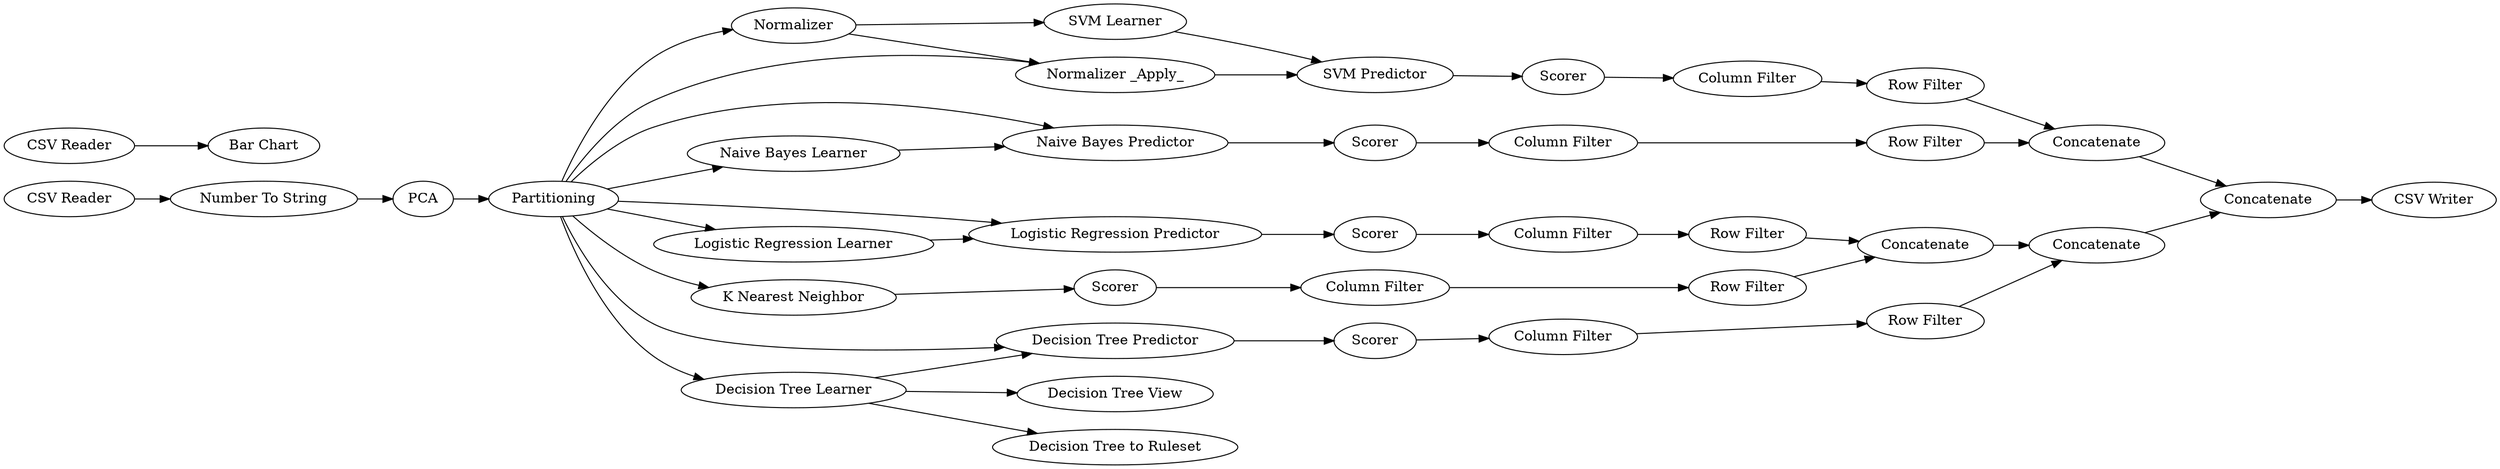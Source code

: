 digraph {
	6 -> 3
	21 -> 23
	41 -> 43
	8 -> 9
	31 -> 38
	13 -> 14
	6 -> 23
	25 -> 36
	39 -> 40
	34 -> 35
	21 -> 22
	37 -> 40
	40 -> 41
	6 -> 19
	38 -> 41
	6 -> 16
	11 -> 6
	21 -> 24
	18 -> 19
	3 -> 7
	1 -> 12
	29 -> 30
	26 -> 31
	35 -> 39
	14 -> 15
	17 -> 32
	36 -> 37
	15 -> 29
	6 -> 7
	12 -> 11
	6 -> 14
	10 -> 26
	7 -> 9
	20 -> 34
	33 -> 39
	32 -> 33
	6 -> 18
	3 -> 8
	6 -> 13
	6 -> 21
	19 -> 20
	23 -> 25
	44 -> 42
	9 -> 10
	30 -> 38
	16 -> 17
	7 [label="Normalizer _Apply_"]
	9 [label="SVM Predictor"]
	21 [label="Decision Tree Learner"]
	18 [label="Logistic Regression Learner"]
	26 [label="Column Filter"]
	8 [label="SVM Learner"]
	17 [label=Scorer]
	3 [label=Normalizer]
	19 [label="Logistic Regression Predictor"]
	24 [label="Decision Tree to Ruleset"]
	41 [label=Concatenate]
	31 [label="Row Filter"]
	6 [label=Partitioning]
	15 [label=Scorer]
	25 [label=Scorer]
	10 [label=Scorer]
	12 [label="Number To String"]
	16 [label="K Nearest Neighbor"]
	30 [label="Row Filter"]
	1 [label="CSV Reader"]
	42 [label="Bar Chart"]
	22 [label="Decision Tree View"]
	23 [label="Decision Tree Predictor"]
	11 [label=PCA]
	14 [label="Naive Bayes Predictor"]
	38 [label=Concatenate]
	13 [label="Naive Bayes Learner"]
	20 [label=Scorer]
	35 [label="Row Filter"]
	34 [label="Column Filter"]
	43 [label="CSV Writer"]
	29 [label="Column Filter"]
	44 [label="CSV Reader"]
	36 [label="Column Filter"]
	40 [label=Concatenate]
	39 [label=Concatenate]
	33 [label="Row Filter"]
	32 [label="Column Filter"]
	37 [label="Row Filter"]
	rankdir=LR
}
